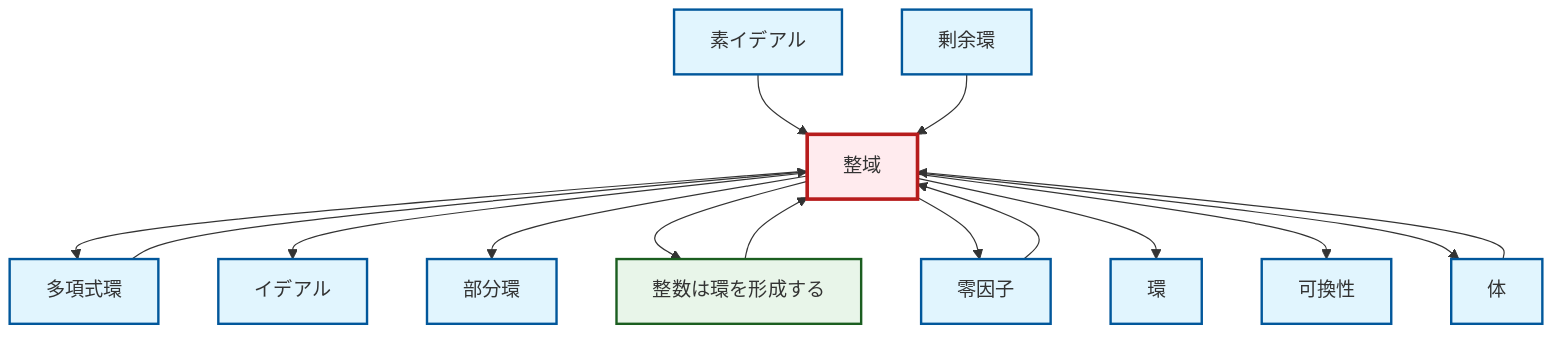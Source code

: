 graph TD
    classDef definition fill:#e1f5fe,stroke:#01579b,stroke-width:2px
    classDef theorem fill:#f3e5f5,stroke:#4a148c,stroke-width:2px
    classDef axiom fill:#fff3e0,stroke:#e65100,stroke-width:2px
    classDef example fill:#e8f5e9,stroke:#1b5e20,stroke-width:2px
    classDef current fill:#ffebee,stroke:#b71c1c,stroke-width:3px
    def-integral-domain["整域"]:::definition
    ex-integers-ring["整数は環を形成する"]:::example
    def-prime-ideal["素イデアル"]:::definition
    def-commutativity["可換性"]:::definition
    def-polynomial-ring["多項式環"]:::definition
    def-ring["環"]:::definition
    def-ideal["イデアル"]:::definition
    def-field["体"]:::definition
    def-zero-divisor["零因子"]:::definition
    def-subring["部分環"]:::definition
    def-quotient-ring["剰余環"]:::definition
    def-zero-divisor --> def-integral-domain
    ex-integers-ring --> def-integral-domain
    def-field --> def-integral-domain
    def-prime-ideal --> def-integral-domain
    def-integral-domain --> def-polynomial-ring
    def-polynomial-ring --> def-integral-domain
    def-integral-domain --> def-ideal
    def-integral-domain --> def-subring
    def-integral-domain --> ex-integers-ring
    def-integral-domain --> def-zero-divisor
    def-quotient-ring --> def-integral-domain
    def-integral-domain --> def-ring
    def-integral-domain --> def-commutativity
    def-integral-domain --> def-field
    class def-integral-domain current
